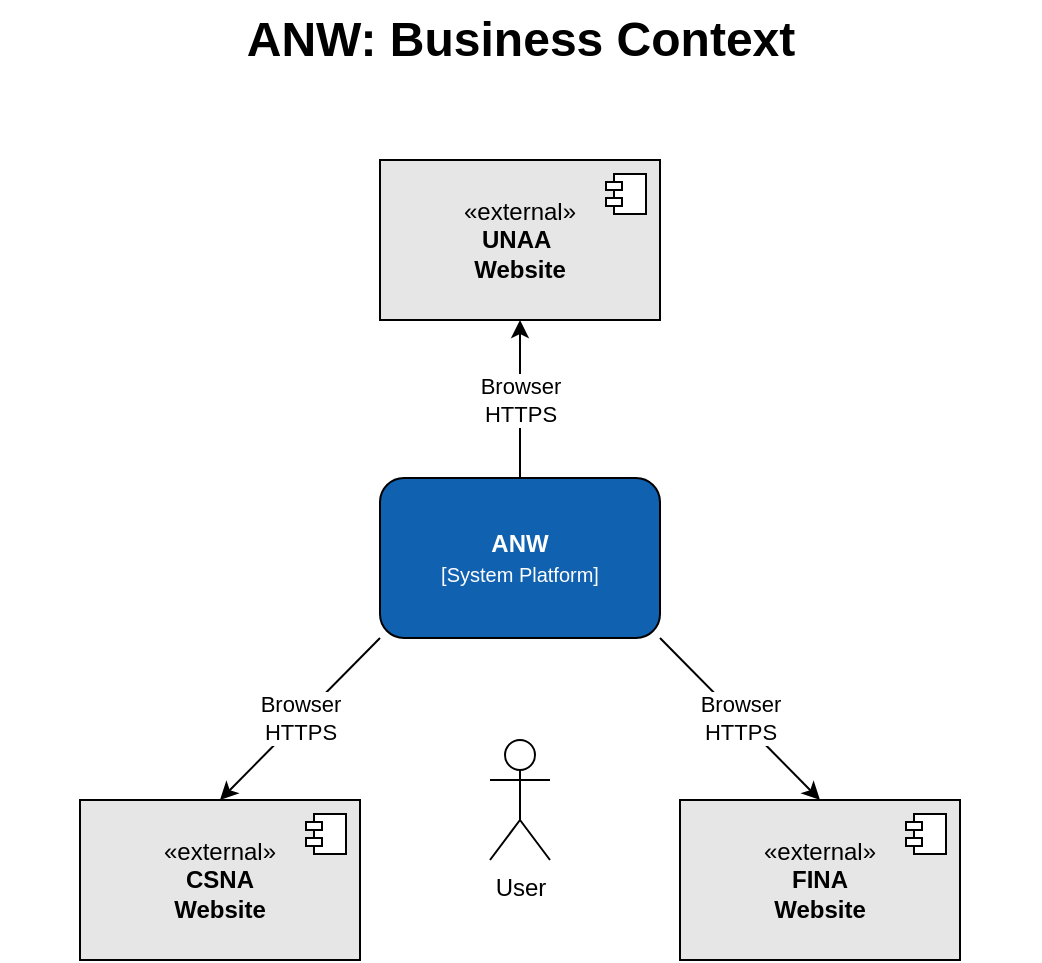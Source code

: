 <mxfile version="26.1.1">
  <diagram name="Page-1" id="5YDVeAiDMqFRkuZVFdcP">
    <mxGraphModel dx="1063" dy="774" grid="1" gridSize="10" guides="1" tooltips="1" connect="1" arrows="1" fold="1" page="1" pageScale="1" pageWidth="850" pageHeight="1100" math="0" shadow="0">
      <root>
        <mxCell id="0" />
        <mxCell id="1" parent="0" />
        <mxCell id="eP7QuQ9XPI-PK0VuXg0I-26" value="&lt;b&gt;&lt;font style=&quot;color: rgb(255, 255, 255);&quot;&gt;ANW&lt;/font&gt;&lt;/b&gt;&lt;div&gt;&lt;font style=&quot;font-size: 10px; color: rgb(255, 255, 255);&quot;&gt;[System Platform]&lt;/font&gt;&lt;/div&gt;" style="rounded=1;whiteSpace=wrap;html=1;fillColor=#1061B0;" parent="1" vertex="1">
          <mxGeometry x="190" y="239" width="140" height="80" as="geometry" />
        </mxCell>
        <mxCell id="m3zjqHu34r-lu_J2Bqki-4" value="&lt;font&gt;«&lt;/font&gt;external»&lt;br&gt;&lt;b&gt;UNAA&amp;nbsp;&lt;/b&gt;&lt;div&gt;&lt;b&gt;Website&lt;/b&gt;&lt;/div&gt;" style="html=1;dropTarget=0;whiteSpace=wrap;fillColor=#E6E6E6;" parent="1" vertex="1">
          <mxGeometry x="190" y="80" width="140" height="80" as="geometry" />
        </mxCell>
        <mxCell id="m3zjqHu34r-lu_J2Bqki-5" value="" style="shape=module;jettyWidth=8;jettyHeight=4;" parent="m3zjqHu34r-lu_J2Bqki-4" vertex="1">
          <mxGeometry x="1" width="20" height="20" relative="1" as="geometry">
            <mxPoint x="-27" y="7" as="offset" />
          </mxGeometry>
        </mxCell>
        <mxCell id="m3zjqHu34r-lu_J2Bqki-14" value="Browser&lt;div&gt;HTTPS&lt;/div&gt;" style="rounded=0;orthogonalLoop=1;jettySize=auto;html=1;entryX=1;entryY=1;entryDx=0;entryDy=0;startArrow=classic;startFill=1;endArrow=none;exitX=0.5;exitY=0;exitDx=0;exitDy=0;" parent="1" source="m3zjqHu34r-lu_J2Bqki-6" target="eP7QuQ9XPI-PK0VuXg0I-26" edge="1">
          <mxGeometry relative="1" as="geometry">
            <mxPoint x="160" y="279" as="targetPoint" />
          </mxGeometry>
        </mxCell>
        <mxCell id="m3zjqHu34r-lu_J2Bqki-6" value="&lt;font&gt;«&lt;/font&gt;external»&lt;br&gt;&lt;b&gt;FINA&lt;/b&gt;&lt;div&gt;&lt;b&gt;Website&lt;/b&gt;&lt;/div&gt;" style="html=1;dropTarget=0;whiteSpace=wrap;fillColor=#E6E6E6;" parent="1" vertex="1">
          <mxGeometry x="340" y="400" width="140" height="80" as="geometry" />
        </mxCell>
        <mxCell id="m3zjqHu34r-lu_J2Bqki-7" value="" style="shape=module;jettyWidth=8;jettyHeight=4;" parent="m3zjqHu34r-lu_J2Bqki-6" vertex="1">
          <mxGeometry x="1" width="20" height="20" relative="1" as="geometry">
            <mxPoint x="-27" y="7" as="offset" />
          </mxGeometry>
        </mxCell>
        <mxCell id="m3zjqHu34r-lu_J2Bqki-15" value="Browser&lt;div&gt;HTTPS&lt;/div&gt;" style="rounded=0;orthogonalLoop=1;jettySize=auto;html=1;entryX=0;entryY=1;entryDx=0;entryDy=0;endArrow=none;startFill=1;startArrow=classic;exitX=0.5;exitY=0;exitDx=0;exitDy=0;" parent="1" source="m3zjqHu34r-lu_J2Bqki-8" target="eP7QuQ9XPI-PK0VuXg0I-26" edge="1">
          <mxGeometry relative="1" as="geometry">
            <mxPoint x="160" y="279" as="targetPoint" />
          </mxGeometry>
        </mxCell>
        <mxCell id="m3zjqHu34r-lu_J2Bqki-8" value="&lt;font&gt;«&lt;/font&gt;external»&lt;br&gt;&lt;b&gt;CSNA&lt;/b&gt;&lt;div&gt;&lt;b&gt;Website&lt;/b&gt;&lt;/div&gt;" style="html=1;dropTarget=0;whiteSpace=wrap;fillColor=#E6E6E6;" parent="1" vertex="1">
          <mxGeometry x="40" y="400" width="140" height="80" as="geometry" />
        </mxCell>
        <mxCell id="m3zjqHu34r-lu_J2Bqki-9" value="" style="shape=module;jettyWidth=8;jettyHeight=4;" parent="m3zjqHu34r-lu_J2Bqki-8" vertex="1">
          <mxGeometry x="1" width="20" height="20" relative="1" as="geometry">
            <mxPoint x="-27" y="7" as="offset" />
          </mxGeometry>
        </mxCell>
        <mxCell id="m3zjqHu34r-lu_J2Bqki-12" value="Browser&lt;div&gt;HTTPS&lt;/div&gt;" style="rounded=0;orthogonalLoop=1;jettySize=auto;html=1;entryX=0.5;entryY=0;entryDx=0;entryDy=0;startArrow=classic;startFill=1;endArrow=none;exitX=0.5;exitY=1;exitDx=0;exitDy=0;" parent="1" source="m3zjqHu34r-lu_J2Bqki-4" target="eP7QuQ9XPI-PK0VuXg0I-26" edge="1">
          <mxGeometry relative="1" as="geometry">
            <mxPoint x="160" y="279" as="targetPoint" />
          </mxGeometry>
        </mxCell>
        <mxCell id="w50QFx6NO46n3K7g5-WD-1" value="User" style="shape=umlActor;verticalLabelPosition=bottom;verticalAlign=top;html=1;outlineConnect=0;" vertex="1" parent="1">
          <mxGeometry x="245" y="370" width="30" height="60" as="geometry" />
        </mxCell>
        <mxCell id="m3zjqHu34r-lu_J2Bqki-40" value="Title" style="" parent="0" />
        <mxCell id="m3zjqHu34r-lu_J2Bqki-41" value="ANW:&amp;nbsp;&lt;span style=&quot;background-color: transparent; color: light-dark(rgb(0, 0, 0), rgb(255, 255, 255));&quot;&gt;Business Context&lt;/span&gt;" style="text;strokeColor=none;fillColor=none;html=1;fontSize=24;fontStyle=1;verticalAlign=middle;align=center;" parent="m3zjqHu34r-lu_J2Bqki-40" vertex="1">
          <mxGeometry width="520" height="40" as="geometry" />
        </mxCell>
      </root>
    </mxGraphModel>
  </diagram>
</mxfile>
